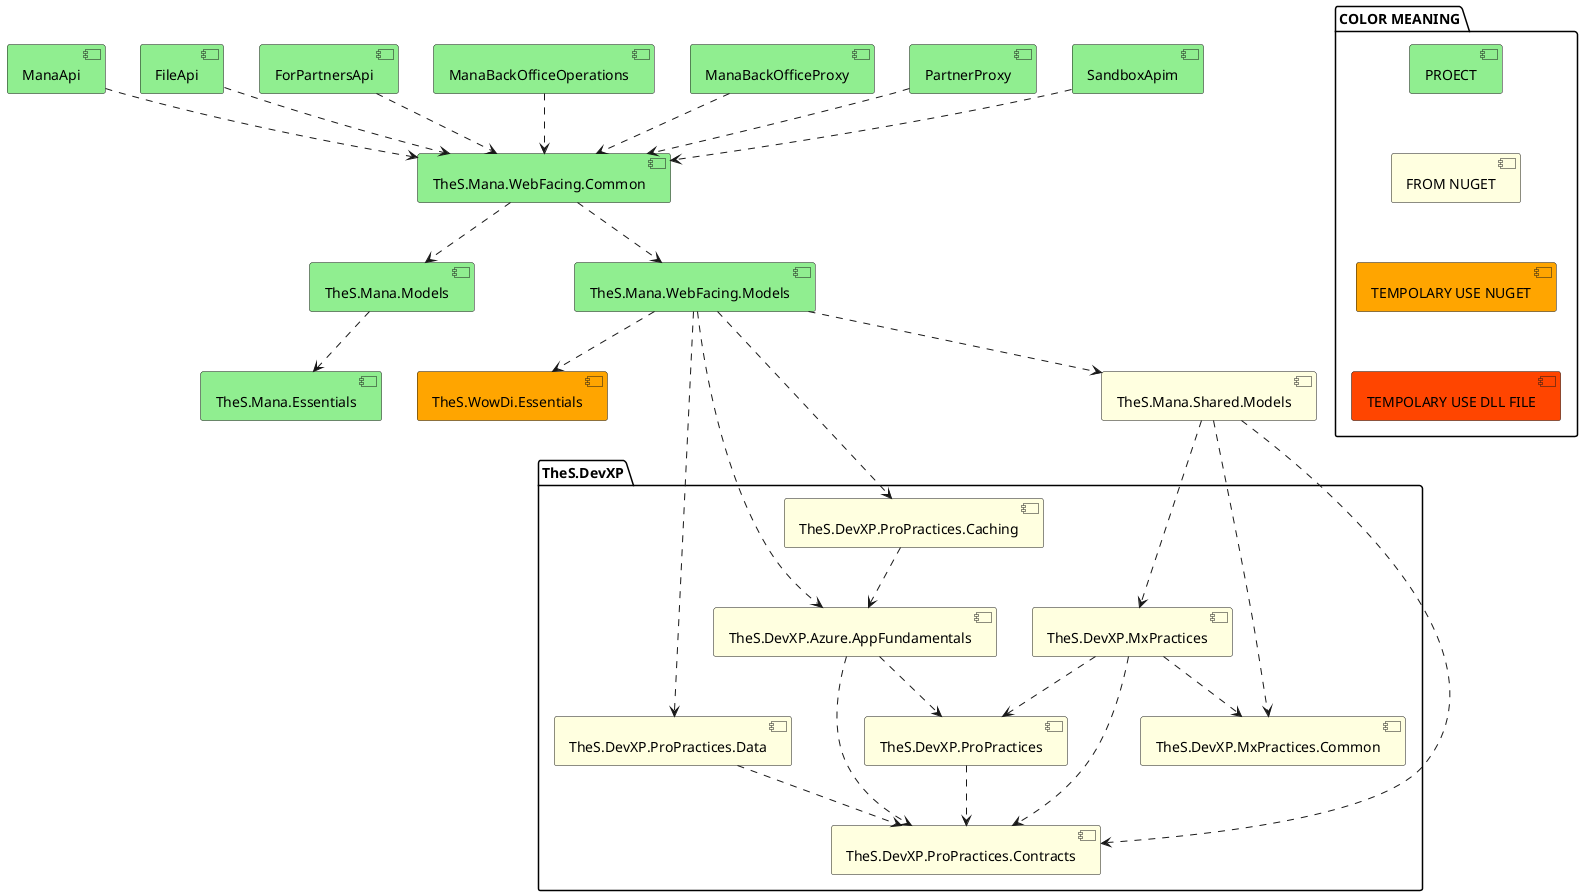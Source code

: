 @startuml ManaMainSolution

package "COLOR MEANING" {
	[PROECT] #LightGreen
	[FROM NUGET] #LightYellow
	[TEMPOLARY USE NUGET] #Orange
	[TEMPOLARY USE DLL FILE] #OrangeRed

	[PROECT] -[hidden]- [FROM NUGET]
	[FROM NUGET] -[hidden]- [TEMPOLARY USE NUGET]
	[TEMPOLARY USE NUGET] -[hidden]- [TEMPOLARY USE DLL FILE]
}

[ManaApi] #LightGreen
[FileApi] #LightGreen
[ForPartnersApi] #LightGreen
[ManaBackOfficeOperations] #LightGreen
[ManaBackOfficeProxy] #LightGreen
[PartnerProxy] #LightGreen
[SandboxApim] #LightGreen
[TheS.Mana.WebFacing.Common] #LightGreen
[TheS.Mana.Models] #LightGreen
[TheS.Mana.Essentials] #LightGreen
[TheS.Mana.WebFacing.Models] #LightGreen
[TheS.Mana.Shared.Models] #LightYellow
[TheS.WowDi.Essentials] #Orange
package TheS.DevXP {
	[TheS.DevXP.Azure.AppFundamentals] #LightYellow
	[TheS.DevXP.ProPractices] #LightYellow
	[TheS.DevXP.ProPractices.Caching] #LightYellow
	[TheS.DevXP.ProPractices.Contracts] #LightYellow
	[TheS.DevXP.MxPractices] #LightYellow
	[TheS.DevXP.MxPractices.Common] #LightYellow
	[TheS.DevXP.ProPractices.Data] #LightYellow
}



[ManaApi] ..> [TheS.Mana.WebFacing.Common]
[FileApi] ..> [TheS.Mana.WebFacing.Common]
[ForPartnersApi] ..> [TheS.Mana.WebFacing.Common]
[ManaBackOfficeOperations] ..> [TheS.Mana.WebFacing.Common]
[ManaBackOfficeProxy] ..> [TheS.Mana.WebFacing.Common]
[PartnerProxy] ..> [TheS.Mana.WebFacing.Common]
[SandboxApim] ..> [TheS.Mana.WebFacing.Common]
[TheS.Mana.WebFacing.Common] ..> [TheS.Mana.Models]
[TheS.Mana.Models] ..> [TheS.Mana.Essentials]
[TheS.Mana.WebFacing.Common] ..> [TheS.Mana.WebFacing.Models]
[TheS.Mana.WebFacing.Models] ..> [TheS.DevXP.Azure.AppFundamentals]
[TheS.DevXP.Azure.AppFundamentals] ..> [TheS.DevXP.ProPractices]
[TheS.DevXP.ProPractices] ..> [TheS.DevXP.ProPractices.Contracts]
[TheS.DevXP.Azure.AppFundamentals] ..> [TheS.DevXP.ProPractices.Contracts]
[TheS.Mana.WebFacing.Models] ..> [TheS.DevXP.ProPractices.Caching]
[TheS.DevXP.ProPractices.Caching] ..> [TheS.DevXP.Azure.AppFundamentals]
[TheS.Mana.WebFacing.Models] ..> [TheS.DevXP.ProPractices.Data]
[TheS.DevXP.ProPractices.Data] ..> [TheS.DevXP.ProPractices.Contracts]
[TheS.Mana.WebFacing.Models] ..> [TheS.Mana.Shared.Models]
[TheS.Mana.Shared.Models] ...> [TheS.DevXP.MxPractices]
[TheS.DevXP.MxPractices] ..> [TheS.DevXP.MxPractices.Common]
[TheS.DevXP.MxPractices] ..> [TheS.DevXP.ProPractices]
[TheS.DevXP.MxPractices] ..> [TheS.DevXP.ProPractices.Contracts]
[TheS.Mana.Shared.Models] ..> [TheS.DevXP.MxPractices.Common]
[TheS.Mana.Shared.Models] ..> [TheS.DevXP.ProPractices.Contracts]
[TheS.Mana.WebFacing.Models] ..> [TheS.WowDi.Essentials]

@enduml
